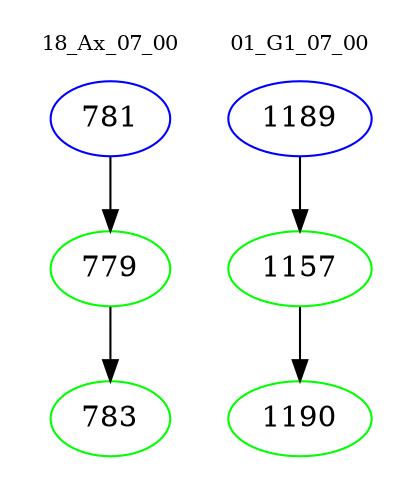 digraph{
subgraph cluster_0 {
color = white
label = "18_Ax_07_00";
fontsize=10;
T0_781 [label="781", color="blue"]
T0_781 -> T0_779 [color="black"]
T0_779 [label="779", color="green"]
T0_779 -> T0_783 [color="black"]
T0_783 [label="783", color="green"]
}
subgraph cluster_1 {
color = white
label = "01_G1_07_00";
fontsize=10;
T1_1189 [label="1189", color="blue"]
T1_1189 -> T1_1157 [color="black"]
T1_1157 [label="1157", color="green"]
T1_1157 -> T1_1190 [color="black"]
T1_1190 [label="1190", color="green"]
}
}
